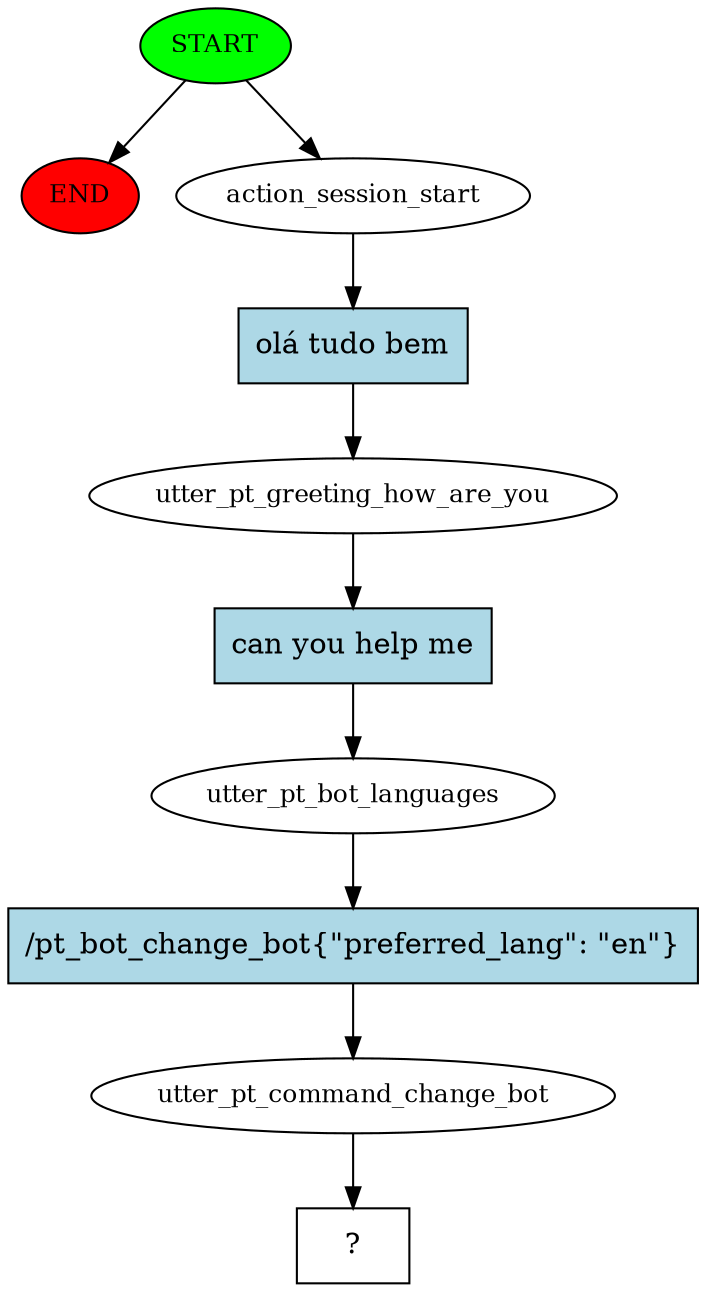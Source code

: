 digraph  {
0 [class="start active", fillcolor=green, fontsize=12, label=START, style=filled];
"-1" [class=end, fillcolor=red, fontsize=12, label=END, style=filled];
1 [class=active, fontsize=12, label=action_session_start];
2 [class=active, fontsize=12, label=utter_pt_greeting_how_are_you];
3 [class=active, fontsize=12, label=utter_pt_bot_languages];
4 [class=active, fontsize=12, label=utter_pt_command_change_bot];
5 [class="intent dashed active", label="  ?  ", shape=rect];
6 [class="intent active", fillcolor=lightblue, label="olá tudo bem", shape=rect, style=filled];
7 [class="intent active", fillcolor=lightblue, label="can you help me", shape=rect, style=filled];
8 [class="intent active", fillcolor=lightblue, label="/pt_bot_change_bot{\"preferred_lang\": \"en\"}", shape=rect, style=filled];
0 -> "-1"  [class="", key=NONE, label=""];
0 -> 1  [class=active, key=NONE, label=""];
1 -> 6  [class=active, key=0];
2 -> 7  [class=active, key=0];
3 -> 8  [class=active, key=0];
4 -> 5  [class=active, key=NONE, label=""];
6 -> 2  [class=active, key=0];
7 -> 3  [class=active, key=0];
8 -> 4  [class=active, key=0];
}
